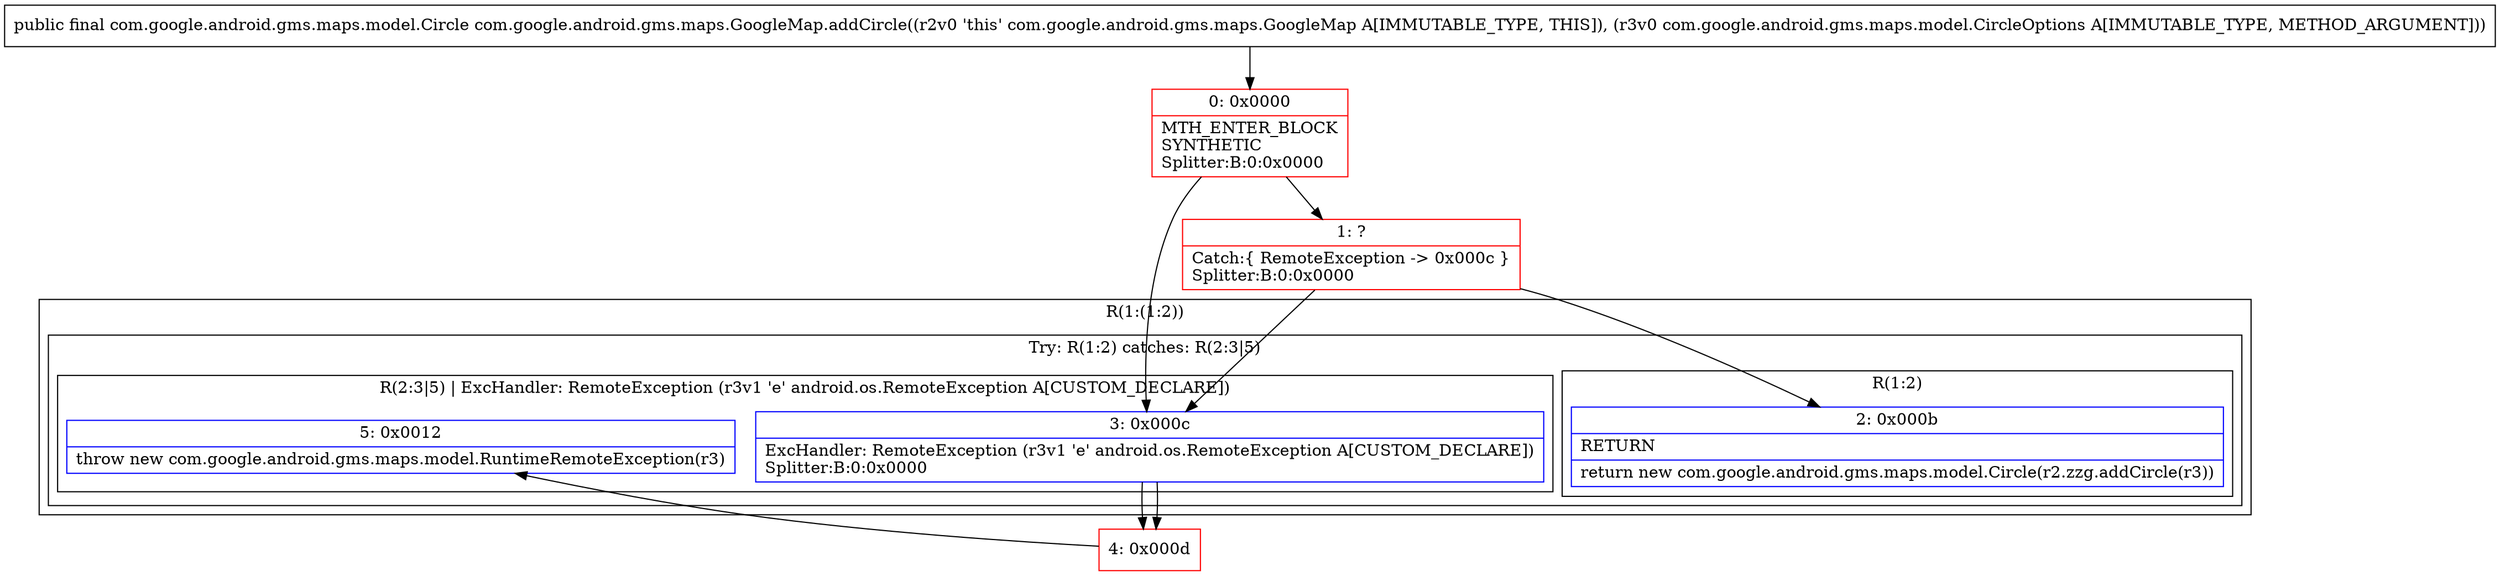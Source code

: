 digraph "CFG forcom.google.android.gms.maps.GoogleMap.addCircle(Lcom\/google\/android\/gms\/maps\/model\/CircleOptions;)Lcom\/google\/android\/gms\/maps\/model\/Circle;" {
subgraph cluster_Region_1260681484 {
label = "R(1:(1:2))";
node [shape=record,color=blue];
subgraph cluster_TryCatchRegion_578742211 {
label = "Try: R(1:2) catches: R(2:3|5)";
node [shape=record,color=blue];
subgraph cluster_Region_1273159462 {
label = "R(1:2)";
node [shape=record,color=blue];
Node_2 [shape=record,label="{2\:\ 0x000b|RETURN\l|return new com.google.android.gms.maps.model.Circle(r2.zzg.addCircle(r3))\l}"];
}
subgraph cluster_Region_2107721356 {
label = "R(2:3|5) | ExcHandler: RemoteException (r3v1 'e' android.os.RemoteException A[CUSTOM_DECLARE])\l";
node [shape=record,color=blue];
Node_3 [shape=record,label="{3\:\ 0x000c|ExcHandler: RemoteException (r3v1 'e' android.os.RemoteException A[CUSTOM_DECLARE])\lSplitter:B:0:0x0000\l}"];
Node_5 [shape=record,label="{5\:\ 0x0012|throw new com.google.android.gms.maps.model.RuntimeRemoteException(r3)\l}"];
}
}
}
subgraph cluster_Region_2107721356 {
label = "R(2:3|5) | ExcHandler: RemoteException (r3v1 'e' android.os.RemoteException A[CUSTOM_DECLARE])\l";
node [shape=record,color=blue];
Node_3 [shape=record,label="{3\:\ 0x000c|ExcHandler: RemoteException (r3v1 'e' android.os.RemoteException A[CUSTOM_DECLARE])\lSplitter:B:0:0x0000\l}"];
Node_5 [shape=record,label="{5\:\ 0x0012|throw new com.google.android.gms.maps.model.RuntimeRemoteException(r3)\l}"];
}
Node_0 [shape=record,color=red,label="{0\:\ 0x0000|MTH_ENTER_BLOCK\lSYNTHETIC\lSplitter:B:0:0x0000\l}"];
Node_1 [shape=record,color=red,label="{1\:\ ?|Catch:\{ RemoteException \-\> 0x000c \}\lSplitter:B:0:0x0000\l}"];
Node_4 [shape=record,color=red,label="{4\:\ 0x000d}"];
MethodNode[shape=record,label="{public final com.google.android.gms.maps.model.Circle com.google.android.gms.maps.GoogleMap.addCircle((r2v0 'this' com.google.android.gms.maps.GoogleMap A[IMMUTABLE_TYPE, THIS]), (r3v0 com.google.android.gms.maps.model.CircleOptions A[IMMUTABLE_TYPE, METHOD_ARGUMENT])) }"];
MethodNode -> Node_0;
Node_3 -> Node_4;
Node_3 -> Node_4;
Node_0 -> Node_1;
Node_0 -> Node_3;
Node_1 -> Node_2;
Node_1 -> Node_3;
Node_4 -> Node_5;
}

